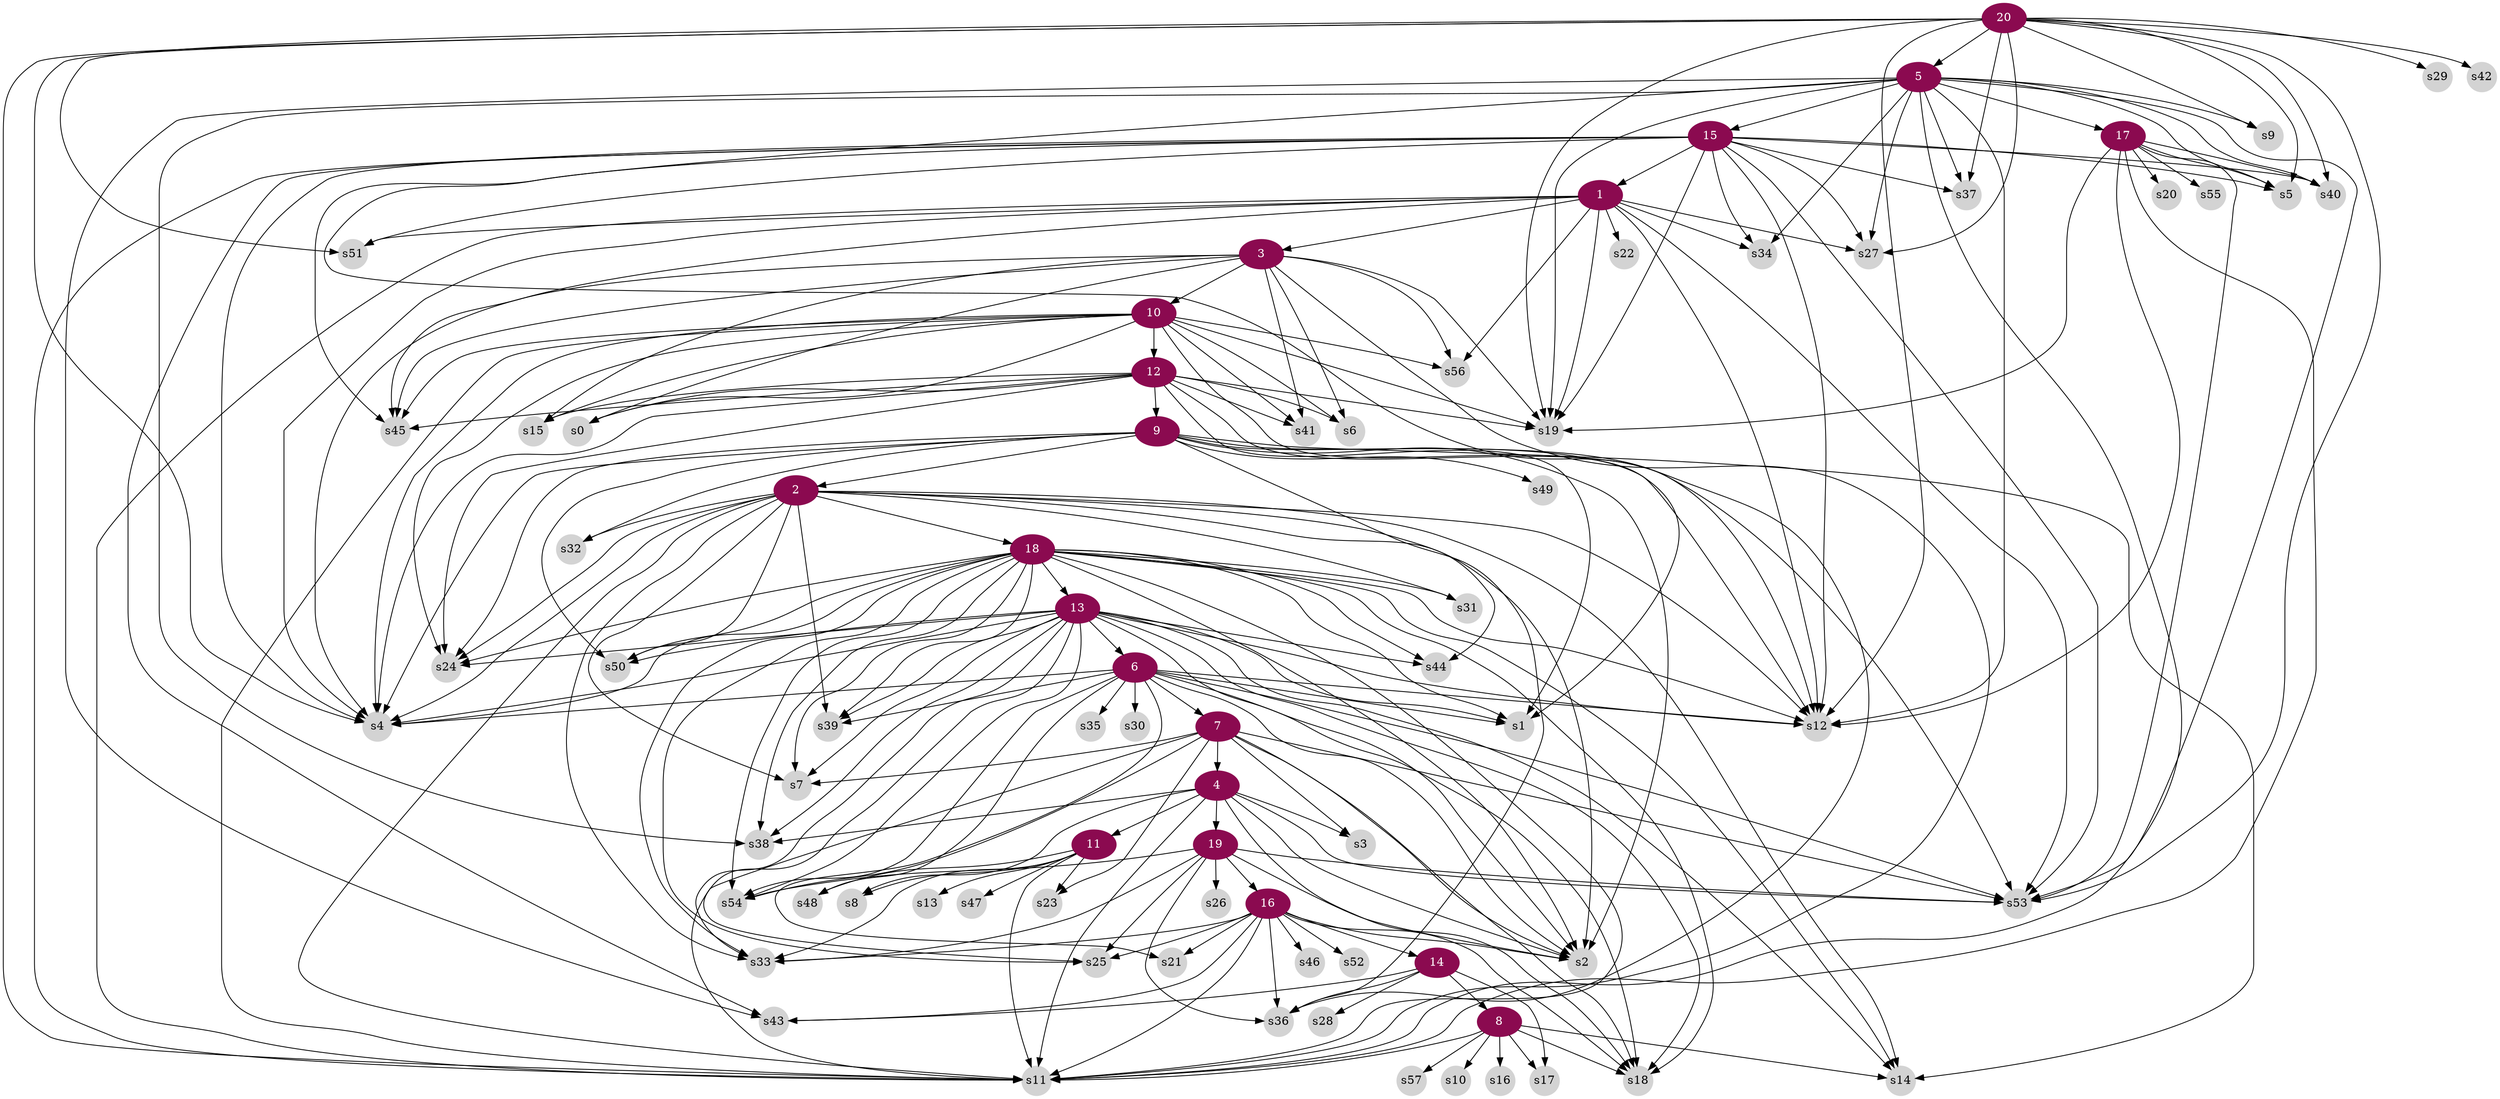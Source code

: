digraph g{
node [color=deeppink4, style=filled, fontcolor=white];	
15 -> 1;
9 -> 2;
1 -> 3;
7 -> 4;
20 -> 5;
13 -> 6;
6 -> 7;
14 -> 8;
12 -> 9;
3 -> 10;
4 -> 11;
10 -> 12;
18 -> 13;
16 -> 14;
5 -> 15;
19 -> 16;
5 -> 17;
2 -> 18;
4 -> 19;
node [color=lightgrey, style=filled, fontcolor=black, shape=circle, fixedsize=true];  
1 -> s4;
1 -> s11;
1 -> s12;
1 -> s19;
1 -> s22;
1 -> s27;
1 -> s34;
1 -> s45;
1 -> s51;
1 -> s53;
1 -> s56;
2 -> s2;
2 -> s4;
2 -> s7;
2 -> s11;
2 -> s12;
2 -> s14;
2 -> s24;
2 -> s31;
2 -> s32;
2 -> s33;
2 -> s39;
2 -> s44;
2 -> s50;
3 -> s0;
3 -> s4;
3 -> s6;
3 -> s11;
3 -> s15;
3 -> s19;
3 -> s41;
3 -> s45;
3 -> s56;
4 -> s2;
4 -> s3;
4 -> s8;
4 -> s11;
4 -> s18;
4 -> s38;
4 -> s53;
5 -> s5;
5 -> s9;
5 -> s11;
5 -> s12;
5 -> s19;
5 -> s27;
5 -> s34;
5 -> s36;
5 -> s37;
5 -> s38;
5 -> s40;
5 -> s43;
5 -> s53;
6 -> s1;
6 -> s2;
6 -> s4;
6 -> s12;
6 -> s18;
6 -> s21;
6 -> s30;
6 -> s35;
6 -> s39;
6 -> s48;
6 -> s53;
6 -> s54;
7 -> s2;
7 -> s3;
7 -> s7;
7 -> s11;
7 -> s18;
7 -> s23;
7 -> s53;
7 -> s54;
8 -> s10;
8 -> s11;
8 -> s14;
8 -> s16;
8 -> s17;
8 -> s18;
8 -> s57;
9 -> s2;
9 -> s4;
9 -> s12;
9 -> s14;
9 -> s24;
9 -> s32;
9 -> s36;
9 -> s49;
9 -> s50;
9 -> s53;
10 -> s0;
10 -> s1;
10 -> s4;
10 -> s6;
10 -> s11;
10 -> s15;
10 -> s19;
10 -> s24;
10 -> s41;
10 -> s45;
10 -> s56;
11 -> s8;
11 -> s11;
11 -> s13;
11 -> s23;
11 -> s33;
11 -> s47;
11 -> s48;
12 -> s0;
12 -> s1;
12 -> s4;
12 -> s6;
12 -> s12;
12 -> s15;
12 -> s19;
12 -> s24;
12 -> s41;
12 -> s45;
13 -> s1;
13 -> s2;
13 -> s4;
13 -> s7;
13 -> s12;
13 -> s14;
13 -> s18;
13 -> s24;
13 -> s25;
13 -> s33;
13 -> s38;
13 -> s39;
13 -> s44;
13 -> s50;
13 -> s54;
14 -> s17;
14 -> s28;
14 -> s36;
14 -> s43;
15 -> s4;
15 -> s5;
15 -> s11;
15 -> s12;
15 -> s19;
15 -> s27;
15 -> s34;
15 -> s37;
15 -> s40;
15 -> s43;
15 -> s45;
15 -> s51;
15 -> s53;
16 -> s2;
16 -> s11;
16 -> s18;
16 -> s21;
16 -> s25;
16 -> s33;
16 -> s36;
16 -> s43;
16 -> s46;
16 -> s52;
17 -> s5;
17 -> s11;
17 -> s12;
17 -> s19;
17 -> s20;
17 -> s40;
17 -> s53;
17 -> s55;
18 -> s1;
18 -> s2;
18 -> s4;
18 -> s7;
18 -> s11;
18 -> s12;
18 -> s14;
18 -> s18;
18 -> s24;
18 -> s25;
18 -> s31;
18 -> s33;
18 -> s38;
18 -> s39;
18 -> s44;
18 -> s50;
18 -> s54;
19 -> s2;
19 -> s25;
19 -> s26;
19 -> s33;
19 -> s36;
19 -> s53;
19 -> s54;
20 -> s4;
20 -> s5;
20 -> s9;
20 -> s11;
20 -> s12;
20 -> s19;
20 -> s27;
20 -> s29;
20 -> s37;
20 -> s40;
20 -> s42;
20 -> s51;
20 -> s53;
}

